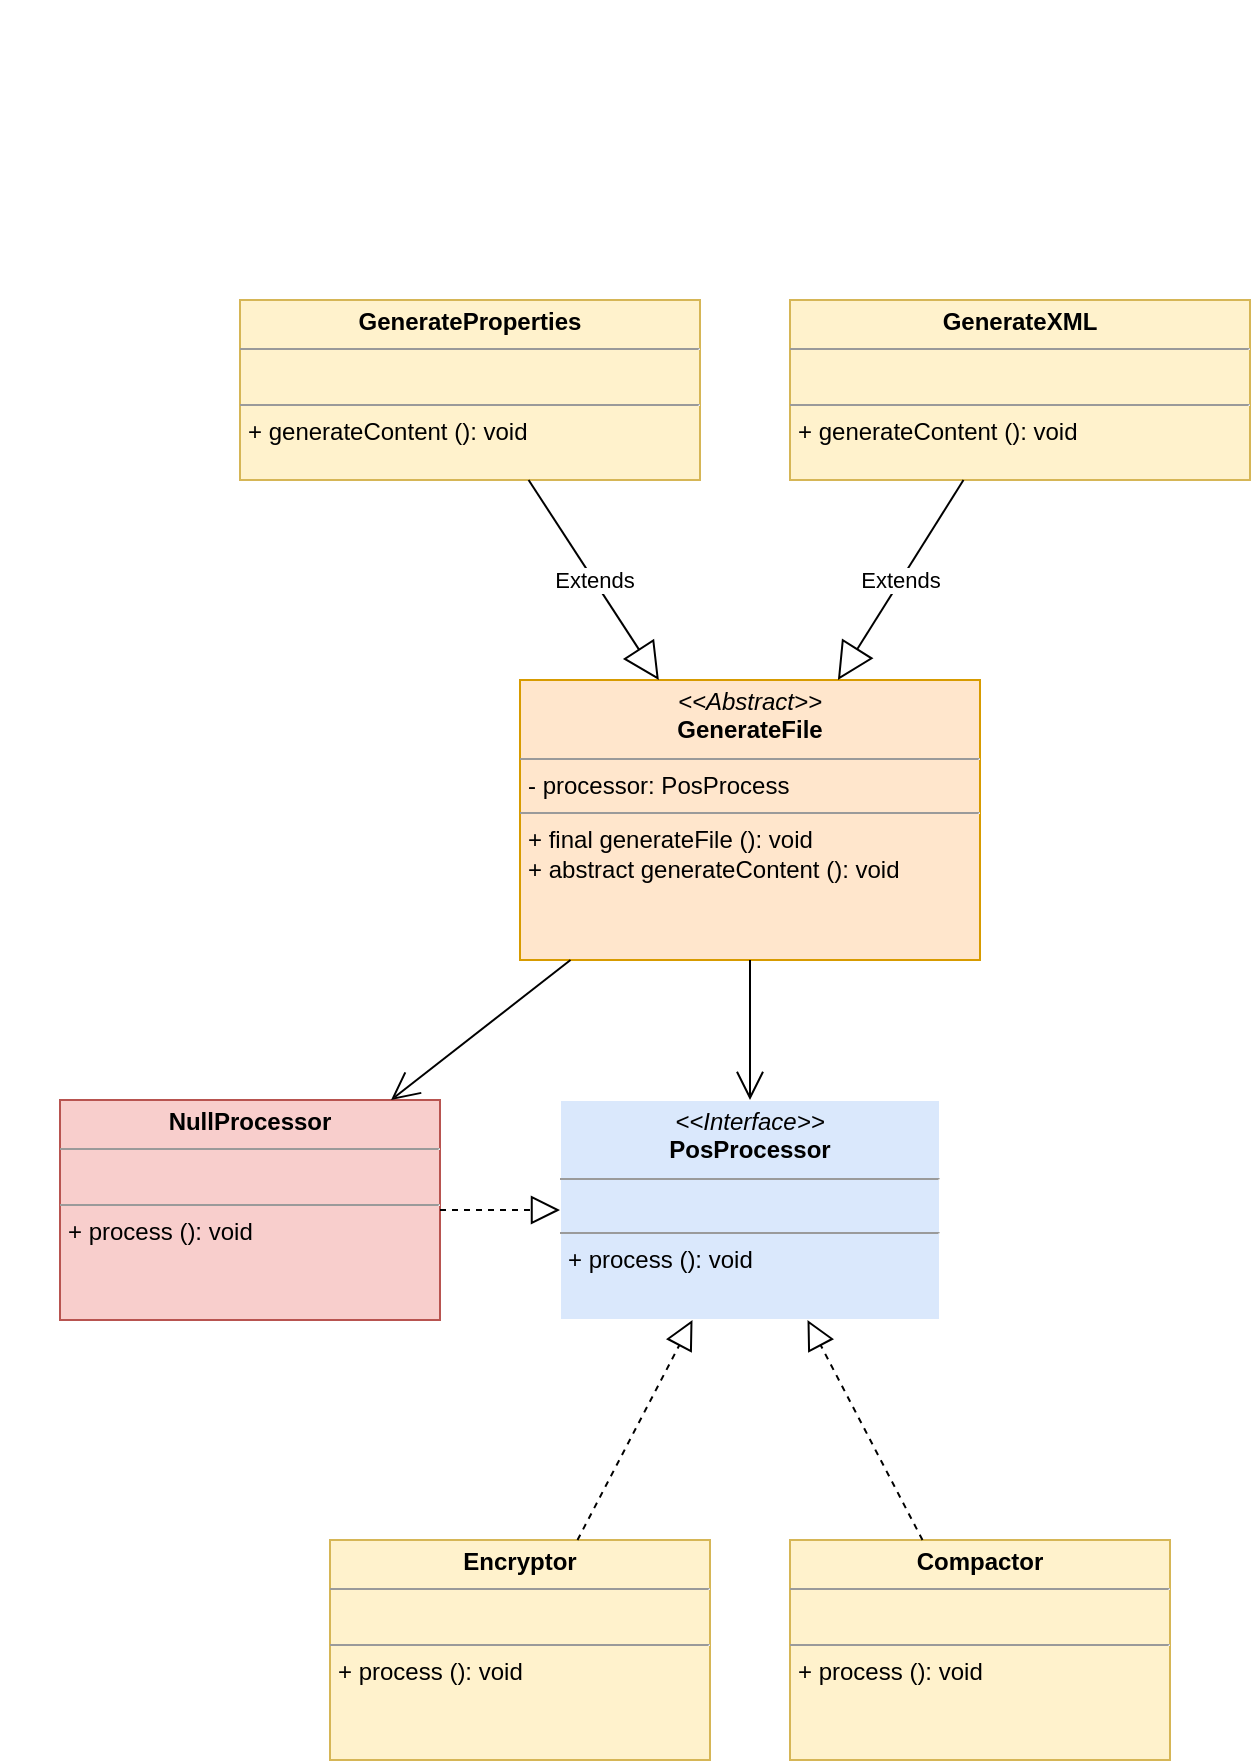 <mxfile version="20.4.0" type="device"><diagram id="jKPoRC_J_SeZr3dS6KdA" name="Page-1"><mxGraphModel dx="1383" dy="1898" grid="1" gridSize="10" guides="1" tooltips="1" connect="1" arrows="1" fold="1" page="1" pageScale="1" pageWidth="850" pageHeight="1100" math="0" shadow="0"><root><mxCell id="0"/><mxCell id="1" parent="0"/><mxCell id="cpR4Ot1QSX_kn97DvUV1-1" value="&lt;p style=&quot;margin:0px;margin-top:4px;text-align:center;&quot;&gt;&lt;i&gt;&amp;lt;&amp;lt;Abstract&amp;gt;&amp;gt;&lt;/i&gt;&lt;br&gt;&lt;b&gt;GenerateFile&lt;/b&gt;&lt;/p&gt;&lt;hr size=&quot;1&quot;&gt;&lt;p style=&quot;margin:0px;margin-left:4px;&quot;&gt;- processor: PosProcess&lt;br&gt;&lt;/p&gt;&lt;hr size=&quot;1&quot;&gt;&lt;p style=&quot;margin:0px;margin-left:4px;&quot;&gt;+ final generateFile (): void&lt;br&gt;+ abstract generateContent (): void&lt;/p&gt;" style="verticalAlign=top;align=left;overflow=fill;fontSize=12;fontFamily=Helvetica;html=1;fillColor=#ffe6cc;strokeColor=#d79b00;fontColor=#000000;" parent="1" vertex="1"><mxGeometry x="290" y="240" width="230" height="140" as="geometry"/></mxCell><mxCell id="cpR4Ot1QSX_kn97DvUV1-2" value="&lt;p style=&quot;margin:0px;margin-top:4px;text-align:center;&quot;&gt;&lt;b&gt;GenerateXML&lt;/b&gt;&lt;/p&gt;&lt;hr size=&quot;1&quot;&gt;&lt;p style=&quot;margin:0px;margin-left:4px;&quot;&gt;&lt;br&gt;&lt;/p&gt;&lt;hr size=&quot;1&quot;&gt;&lt;p style=&quot;margin:0px;margin-left:4px;&quot;&gt;+ generateContent (): void&lt;/p&gt;" style="verticalAlign=top;align=left;overflow=fill;fontSize=12;fontFamily=Helvetica;html=1;fillColor=#fff2cc;strokeColor=#d6b656;fontColor=#000000;" parent="1" vertex="1"><mxGeometry x="425" y="50" width="230" height="90" as="geometry"/></mxCell><mxCell id="cpR4Ot1QSX_kn97DvUV1-3" value="&lt;p style=&quot;margin:0px;margin-top:4px;text-align:center;&quot;&gt;&lt;b&gt;GenerateProperties&lt;/b&gt;&lt;/p&gt;&lt;hr size=&quot;1&quot;&gt;&lt;p style=&quot;margin:0px;margin-left:4px;&quot;&gt;&lt;br&gt;&lt;/p&gt;&lt;hr size=&quot;1&quot;&gt;&lt;p style=&quot;margin:0px;margin-left:4px;&quot;&gt;+ generateContent (): void&lt;/p&gt;" style="verticalAlign=top;align=left;overflow=fill;fontSize=12;fontFamily=Helvetica;html=1;fillColor=#fff2cc;strokeColor=#d6b656;fontColor=#000000;" parent="1" vertex="1"><mxGeometry x="150" y="50" width="230" height="90" as="geometry"/></mxCell><mxCell id="cpR4Ot1QSX_kn97DvUV1-4" value="&lt;p style=&quot;margin:0px;margin-top:4px;text-align:center;&quot;&gt;&lt;i&gt;&amp;lt;&amp;lt;Interface&amp;gt;&amp;gt;&lt;/i&gt;&lt;br&gt;&lt;b&gt;PosProcessor&lt;/b&gt;&lt;/p&gt;&lt;hr size=&quot;1&quot;&gt;&lt;p style=&quot;margin:0px;margin-left:4px;&quot;&gt;&lt;br&gt;&lt;/p&gt;&lt;hr size=&quot;1&quot;&gt;&lt;p style=&quot;margin:0px;margin-left:4px;&quot;&gt;+ process (): void&lt;br&gt;&lt;/p&gt;" style="verticalAlign=top;align=left;overflow=fill;fontSize=12;fontFamily=Helvetica;html=1;fillColor=#dae8fc;strokeColor=#FFFFFF;fontColor=#000000;" parent="1" vertex="1"><mxGeometry x="310" y="450" width="190" height="110" as="geometry"/></mxCell><mxCell id="cpR4Ot1QSX_kn97DvUV1-5" value="Extends" style="endArrow=block;endSize=16;endFill=0;html=1;rounded=0;" parent="1" source="cpR4Ot1QSX_kn97DvUV1-3" target="cpR4Ot1QSX_kn97DvUV1-1" edge="1"><mxGeometry width="160" relative="1" as="geometry"><mxPoint x="220" y="190" as="sourcePoint"/><mxPoint x="380" y="190" as="targetPoint"/></mxGeometry></mxCell><mxCell id="cpR4Ot1QSX_kn97DvUV1-6" value="Extends" style="endArrow=block;endSize=16;endFill=0;html=1;rounded=0;" parent="1" source="cpR4Ot1QSX_kn97DvUV1-2" target="cpR4Ot1QSX_kn97DvUV1-1" edge="1"><mxGeometry width="160" relative="1" as="geometry"><mxPoint x="490" y="200" as="sourcePoint"/><mxPoint x="650" y="200" as="targetPoint"/></mxGeometry></mxCell><mxCell id="cpR4Ot1QSX_kn97DvUV1-7" value="" style="endArrow=open;endFill=1;endSize=12;html=1;rounded=0;" parent="1" source="cpR4Ot1QSX_kn97DvUV1-1" target="cpR4Ot1QSX_kn97DvUV1-4" edge="1"><mxGeometry width="160" relative="1" as="geometry"><mxPoint x="380" y="430" as="sourcePoint"/><mxPoint x="540" y="430" as="targetPoint"/></mxGeometry></mxCell><mxCell id="cpR4Ot1QSX_kn97DvUV1-8" value="&lt;p style=&quot;margin:0px;margin-top:4px;text-align:center;&quot;&gt;&lt;b&gt;NullProcessor&lt;/b&gt;&lt;/p&gt;&lt;hr size=&quot;1&quot;&gt;&lt;p style=&quot;margin:0px;margin-left:4px;&quot;&gt;&lt;br&gt;&lt;/p&gt;&lt;hr size=&quot;1&quot;&gt;&lt;p style=&quot;margin:0px;margin-left:4px;&quot;&gt;+ process (): void&lt;br&gt;&lt;/p&gt;" style="verticalAlign=top;align=left;overflow=fill;fontSize=12;fontFamily=Helvetica;html=1;fillColor=#f8cecc;strokeColor=#b85450;fontColor=#000000;" parent="1" vertex="1"><mxGeometry x="60" y="450" width="190" height="110" as="geometry"/></mxCell><mxCell id="cpR4Ot1QSX_kn97DvUV1-9" value="" style="endArrow=block;dashed=1;endFill=0;endSize=12;html=1;rounded=0;" parent="1" source="cpR4Ot1QSX_kn97DvUV1-8" target="cpR4Ot1QSX_kn97DvUV1-4" edge="1"><mxGeometry width="160" relative="1" as="geometry"><mxPoint x="340" y="710" as="sourcePoint"/><mxPoint x="500" y="710" as="targetPoint"/></mxGeometry></mxCell><mxCell id="cpR4Ot1QSX_kn97DvUV1-10" value="" style="endArrow=open;endFill=1;endSize=12;html=1;rounded=0;" parent="1" source="cpR4Ot1QSX_kn97DvUV1-1" target="cpR4Ot1QSX_kn97DvUV1-8" edge="1"><mxGeometry width="160" relative="1" as="geometry"><mxPoint x="120" y="490" as="sourcePoint"/><mxPoint x="280" y="490" as="targetPoint"/></mxGeometry></mxCell><mxCell id="cpR4Ot1QSX_kn97DvUV1-11" value="&lt;p style=&quot;margin:0px;margin-top:4px;text-align:center;&quot;&gt;&lt;b&gt;Encryptor&lt;/b&gt;&lt;/p&gt;&lt;hr size=&quot;1&quot;&gt;&lt;p style=&quot;margin:0px;margin-left:4px;&quot;&gt;&lt;br&gt;&lt;/p&gt;&lt;hr size=&quot;1&quot;&gt;&lt;p style=&quot;margin:0px;margin-left:4px;&quot;&gt;+ process (): void&lt;br&gt;&lt;/p&gt;" style="verticalAlign=top;align=left;overflow=fill;fontSize=12;fontFamily=Helvetica;html=1;fillColor=#fff2cc;strokeColor=#d6b656;fontColor=#000000;" parent="1" vertex="1"><mxGeometry x="195" y="670" width="190" height="110" as="geometry"/></mxCell><mxCell id="cpR4Ot1QSX_kn97DvUV1-12" value="&lt;p style=&quot;margin:0px;margin-top:4px;text-align:center;&quot;&gt;&lt;b&gt;Compactor&lt;/b&gt;&lt;/p&gt;&lt;hr size=&quot;1&quot;&gt;&lt;p style=&quot;margin:0px;margin-left:4px;&quot;&gt;&lt;br&gt;&lt;/p&gt;&lt;hr size=&quot;1&quot;&gt;&lt;p style=&quot;margin:0px;margin-left:4px;&quot;&gt;+ process (): void&lt;br&gt;&lt;/p&gt;" style="verticalAlign=top;align=left;overflow=fill;fontSize=12;fontFamily=Helvetica;html=1;fillColor=#fff2cc;strokeColor=#d6b656;fontColor=#000000;" parent="1" vertex="1"><mxGeometry x="425" y="670" width="190" height="110" as="geometry"/></mxCell><mxCell id="cpR4Ot1QSX_kn97DvUV1-13" value="" style="endArrow=block;dashed=1;endFill=0;endSize=12;html=1;rounded=0;" parent="1" source="cpR4Ot1QSX_kn97DvUV1-11" target="cpR4Ot1QSX_kn97DvUV1-4" edge="1"><mxGeometry width="160" relative="1" as="geometry"><mxPoint x="260" y="670" as="sourcePoint"/><mxPoint x="420" y="670" as="targetPoint"/></mxGeometry></mxCell><mxCell id="cpR4Ot1QSX_kn97DvUV1-14" value="" style="endArrow=block;dashed=1;endFill=0;endSize=12;html=1;rounded=0;" parent="1" source="cpR4Ot1QSX_kn97DvUV1-12" target="cpR4Ot1QSX_kn97DvUV1-4" edge="1"><mxGeometry width="160" relative="1" as="geometry"><mxPoint x="410" y="660" as="sourcePoint"/><mxPoint x="570" y="660" as="targetPoint"/></mxGeometry></mxCell><mxCell id="aROZpxyuCYrTibarDc4B-1" value="&lt;h1&gt;Bridge Pattern&lt;/h1&gt;&lt;p&gt;Design Pattern com Java, Projeto Orientado a Objectos guiado por Padrões, Eduardo Guerra, 2013.&lt;/p&gt;" style="text;html=1;strokeColor=none;fillColor=none;spacing=5;spacingTop=-20;whiteSpace=wrap;overflow=hidden;rounded=0;fontColor=#FFFFFF;" vertex="1" parent="1"><mxGeometry x="30" y="-90" width="610" height="90" as="geometry"/></mxCell></root></mxGraphModel></diagram></mxfile>
